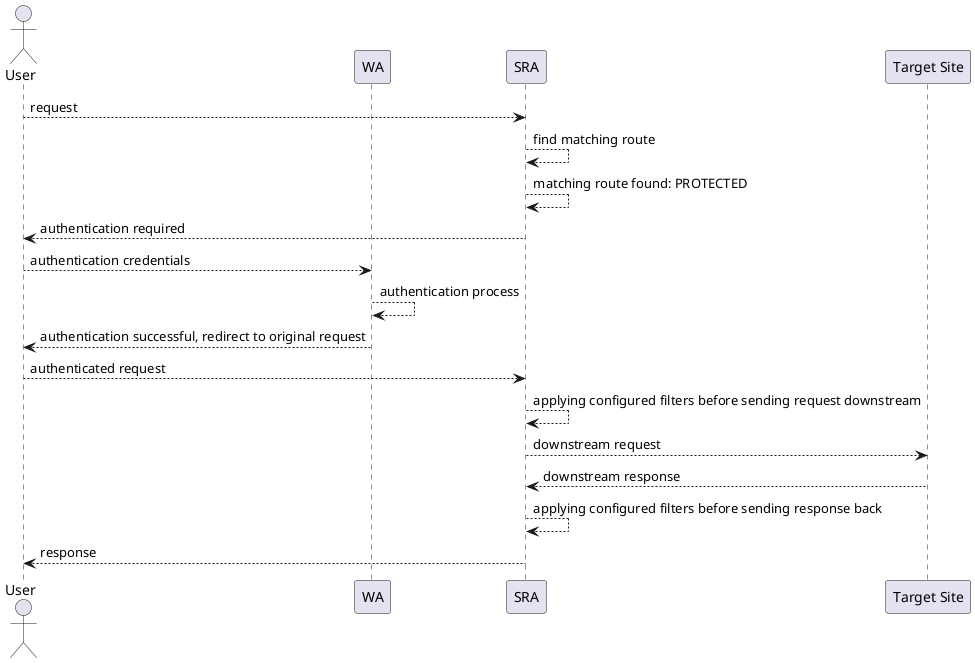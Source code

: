 /'
Licensed to the Apache Software Foundation (ASF) under one
or more contributor license agreements.  See the NOTICE file
distributed with this work for additional information
regarding copyright ownership.  The ASF licenses this file
to you under the Apache License, Version 2.0 (the
"License"); you may not use this file except in compliance
with the License.  You may obtain a copy of the License at

  http://www.apache.org/licenses/LICENSE-2.0

Unless required by applicable law or agreed to in writing,
software distributed under the License is distributed on an
"AS IS" BASIS, WITHOUT WARRANTIES OR CONDITIONS OF ANY
KIND, either express or implied.  See the License for the
specific language governing permissions and limitations
under the License.
'/

@startuml
actor "User" as user
participant "WA" as wa
participant "SRA" as sra
participant "Target Site" as target

user --> sra : request
sra --> sra : find matching route
sra --> sra : matching route found: PROTECTED
sra --> user: authentication required

user --> wa : authentication credentials
wa --> wa: authentication process
wa --> user : authentication successful, redirect to original request

user --> sra : authenticated request
sra --> sra : applying configured filters before sending request downstream
sra --> target : downstream request
target --> sra : downstream response
sra --> sra : applying configured filters before sending response back
sra --> user: response
@enduml
